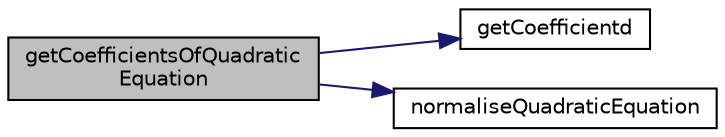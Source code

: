 digraph "getCoefficientsOfQuadraticEquation"
{
 // LATEX_PDF_SIZE
  edge [fontname="Helvetica",fontsize="10",labelfontname="Helvetica",labelfontsize="10"];
  node [fontname="Helvetica",fontsize="10",shape=record];
  rankdir="LR";
  Node1 [label="getCoefficientsOfQuadratic\lEquation",height=0.2,width=0.4,color="black", fillcolor="grey75", style="filled", fontcolor="black",tooltip=" "];
  Node1 -> Node2 [color="midnightblue",fontsize="10",style="solid",fontname="Helvetica"];
  Node2 [label="getCoefficientd",height=0.2,width=0.4,color="black", fillcolor="white", style="filled",URL="$main_8c.html#a6f9eddd71ff3d19739aa01579052b2fb",tooltip=" "];
  Node1 -> Node3 [color="midnightblue",fontsize="10",style="solid",fontname="Helvetica"];
  Node3 [label="normaliseQuadraticEquation",height=0.2,width=0.4,color="black", fillcolor="white", style="filled",URL="$main_8c.html#afd502ecb86f1c9459cb06969007d0663",tooltip=" "];
}
